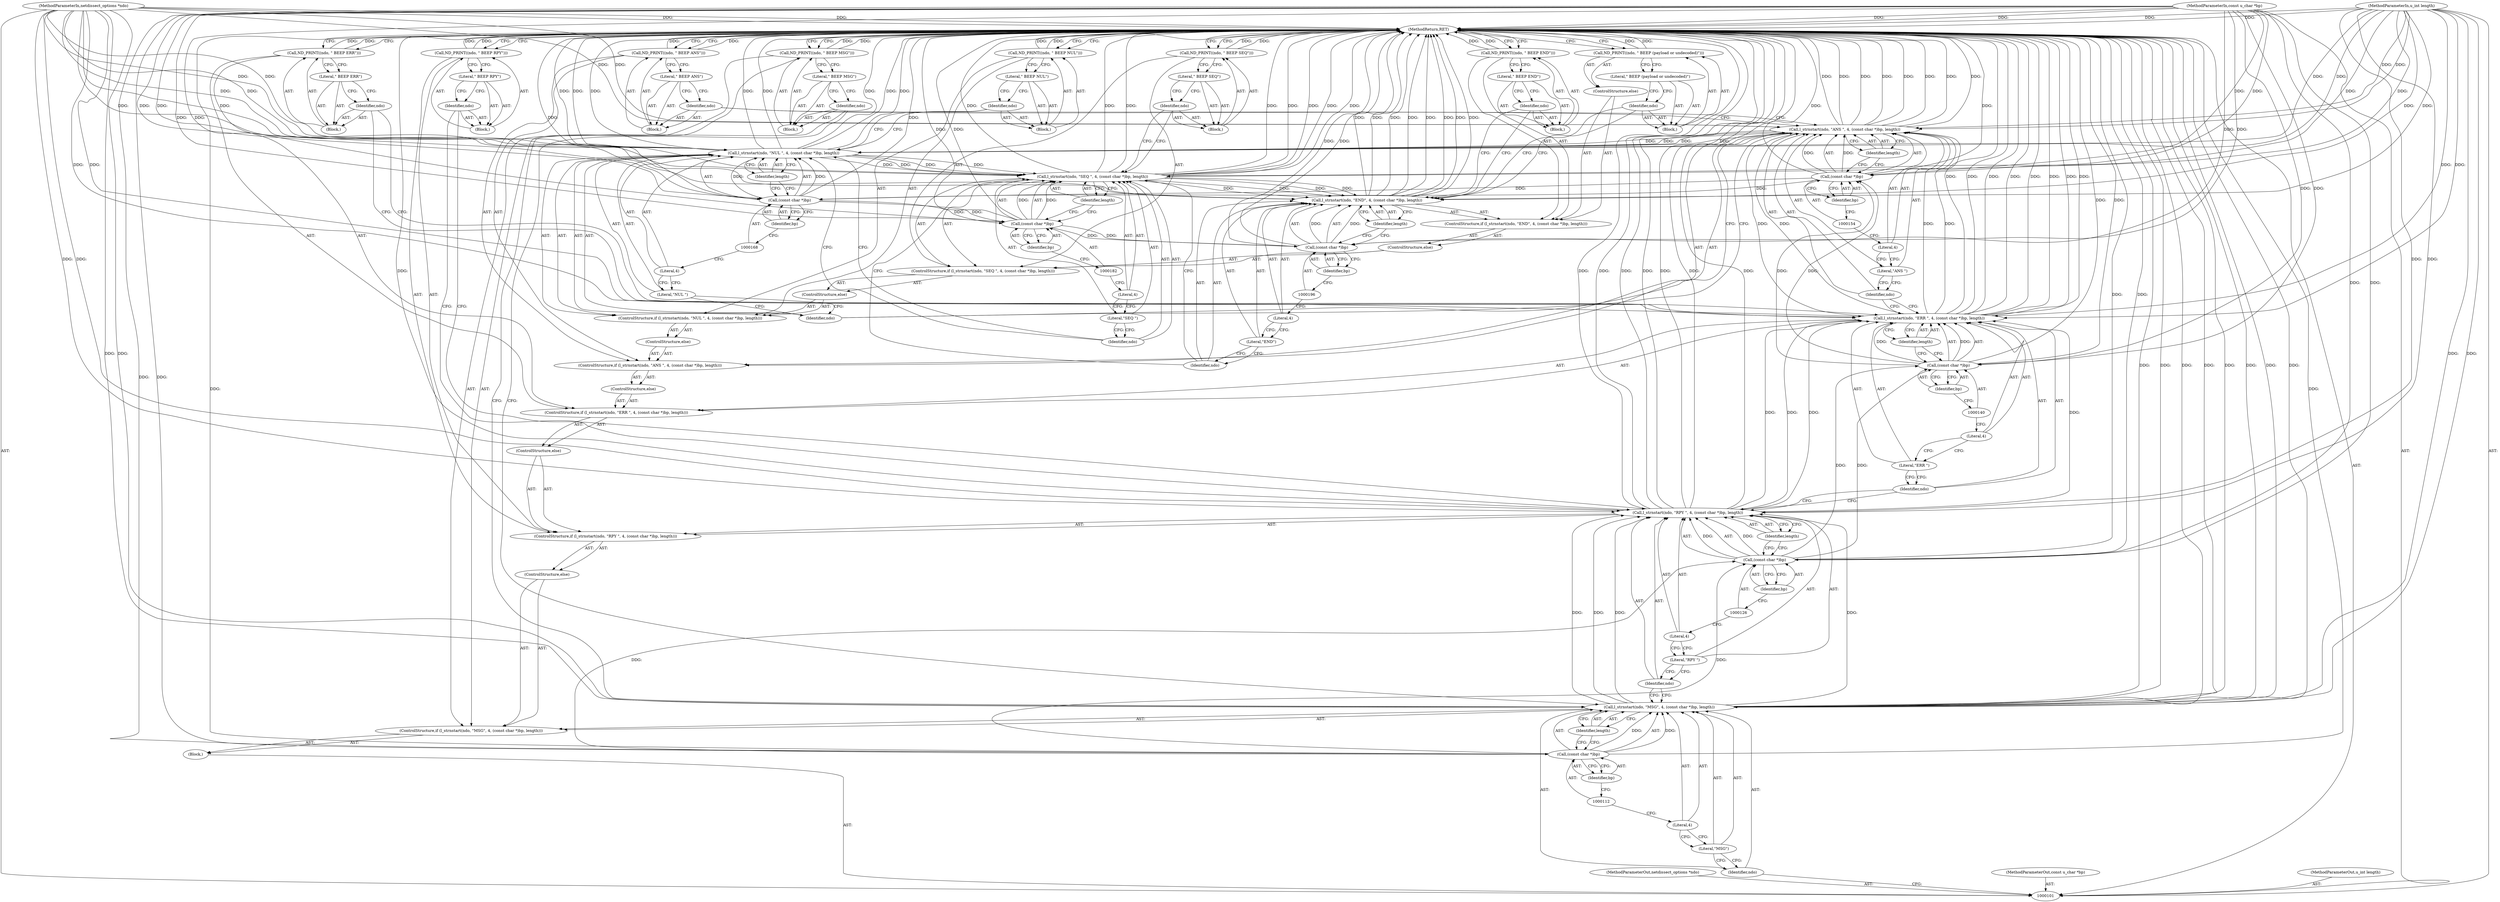digraph "0_tcpdump_877b66b398518d9501513e0860c9f3a8acc70892" {
"1000208" [label="(MethodReturn,RET)"];
"1000102" [label="(MethodParameterIn,netdissect_options *ndo)"];
"1000234" [label="(MethodParameterOut,netdissect_options *ndo)"];
"1000103" [label="(MethodParameterIn,const u_char *bp)"];
"1000235" [label="(MethodParameterOut,const u_char *bp)"];
"1000104" [label="(MethodParameterIn,u_int length)"];
"1000236" [label="(MethodParameterOut,u_int length)"];
"1000147" [label="(ControlStructure,else)"];
"1000149" [label="(Call,l_strnstart(ndo, \"ANS \", 4, (const char *)bp, length))"];
"1000150" [label="(Identifier,ndo)"];
"1000151" [label="(Literal,\"ANS \")"];
"1000152" [label="(Literal,4)"];
"1000153" [label="(Call,(const char *)bp)"];
"1000155" [label="(Identifier,bp)"];
"1000156" [label="(Identifier,length)"];
"1000148" [label="(ControlStructure,if (l_strnstart(ndo, \"ANS \", 4, (const char *)bp, length)))"];
"1000158" [label="(Block,)"];
"1000159" [label="(Identifier,ndo)"];
"1000160" [label="(Literal,\" BEEP ANS\")"];
"1000157" [label="(Call,ND_PRINT((ndo, \" BEEP ANS\")))"];
"1000161" [label="(ControlStructure,else)"];
"1000163" [label="(Call,l_strnstart(ndo, \"NUL \", 4, (const char *)bp, length))"];
"1000164" [label="(Identifier,ndo)"];
"1000165" [label="(Literal,\"NUL \")"];
"1000166" [label="(Literal,4)"];
"1000167" [label="(Call,(const char *)bp)"];
"1000169" [label="(Identifier,bp)"];
"1000170" [label="(Identifier,length)"];
"1000162" [label="(ControlStructure,if (l_strnstart(ndo, \"NUL \", 4, (const char *)bp, length)))"];
"1000172" [label="(Block,)"];
"1000173" [label="(Identifier,ndo)"];
"1000174" [label="(Literal,\" BEEP NUL\")"];
"1000171" [label="(Call,ND_PRINT((ndo, \" BEEP NUL\")))"];
"1000175" [label="(ControlStructure,else)"];
"1000177" [label="(Call,l_strnstart(ndo, \"SEQ \", 4, (const char *)bp, length))"];
"1000178" [label="(Identifier,ndo)"];
"1000179" [label="(Literal,\"SEQ \")"];
"1000180" [label="(Literal,4)"];
"1000181" [label="(Call,(const char *)bp)"];
"1000183" [label="(Identifier,bp)"];
"1000184" [label="(Identifier,length)"];
"1000176" [label="(ControlStructure,if (l_strnstart(ndo, \"SEQ \", 4, (const char *)bp, length)))"];
"1000186" [label="(Block,)"];
"1000187" [label="(Identifier,ndo)"];
"1000188" [label="(Literal,\" BEEP SEQ\")"];
"1000185" [label="(Call,ND_PRINT((ndo, \" BEEP SEQ\")))"];
"1000189" [label="(ControlStructure,else)"];
"1000191" [label="(Call,l_strnstart(ndo, \"END\", 4, (const char *)bp, length))"];
"1000192" [label="(Identifier,ndo)"];
"1000193" [label="(Literal,\"END\")"];
"1000194" [label="(Literal,4)"];
"1000195" [label="(Call,(const char *)bp)"];
"1000197" [label="(Identifier,bp)"];
"1000198" [label="(Identifier,length)"];
"1000190" [label="(ControlStructure,if (l_strnstart(ndo, \"END\", 4, (const char *)bp, length)))"];
"1000200" [label="(Block,)"];
"1000201" [label="(Identifier,ndo)"];
"1000202" [label="(Literal,\" BEEP END\")"];
"1000199" [label="(Call,ND_PRINT((ndo, \" BEEP END\")))"];
"1000203" [label="(ControlStructure,else)"];
"1000205" [label="(Block,)"];
"1000206" [label="(Identifier,ndo)"];
"1000207" [label="(Literal,\" BEEP (payload or undecoded)\")"];
"1000204" [label="(Call,ND_PRINT((ndo, \" BEEP (payload or undecoded)\")))"];
"1000105" [label="(Block,)"];
"1000106" [label="(ControlStructure,if (l_strnstart(ndo, \"MSG\", 4, (const char *)bp, length)))"];
"1000108" [label="(Identifier,ndo)"];
"1000109" [label="(Literal,\"MSG\")"];
"1000110" [label="(Literal,4)"];
"1000111" [label="(Call,(const char *)bp)"];
"1000113" [label="(Identifier,bp)"];
"1000107" [label="(Call,l_strnstart(ndo, \"MSG\", 4, (const char *)bp, length))"];
"1000114" [label="(Identifier,length)"];
"1000116" [label="(Block,)"];
"1000117" [label="(Identifier,ndo)"];
"1000118" [label="(Literal,\" BEEP MSG\")"];
"1000115" [label="(Call,ND_PRINT((ndo, \" BEEP MSG\")))"];
"1000119" [label="(ControlStructure,else)"];
"1000121" [label="(Call,l_strnstart(ndo, \"RPY \", 4, (const char *)bp, length))"];
"1000122" [label="(Identifier,ndo)"];
"1000123" [label="(Literal,\"RPY \")"];
"1000124" [label="(Literal,4)"];
"1000125" [label="(Call,(const char *)bp)"];
"1000127" [label="(Identifier,bp)"];
"1000128" [label="(Identifier,length)"];
"1000120" [label="(ControlStructure,if (l_strnstart(ndo, \"RPY \", 4, (const char *)bp, length)))"];
"1000130" [label="(Block,)"];
"1000131" [label="(Identifier,ndo)"];
"1000132" [label="(Literal,\" BEEP RPY\")"];
"1000129" [label="(Call,ND_PRINT((ndo, \" BEEP RPY\")))"];
"1000133" [label="(ControlStructure,else)"];
"1000135" [label="(Call,l_strnstart(ndo, \"ERR \", 4, (const char *)bp, length))"];
"1000136" [label="(Identifier,ndo)"];
"1000137" [label="(Literal,\"ERR \")"];
"1000138" [label="(Literal,4)"];
"1000139" [label="(Call,(const char *)bp)"];
"1000141" [label="(Identifier,bp)"];
"1000142" [label="(Identifier,length)"];
"1000134" [label="(ControlStructure,if (l_strnstart(ndo, \"ERR \", 4, (const char *)bp, length)))"];
"1000144" [label="(Block,)"];
"1000145" [label="(Identifier,ndo)"];
"1000146" [label="(Literal,\" BEEP ERR\")"];
"1000143" [label="(Call,ND_PRINT((ndo, \" BEEP ERR\")))"];
"1000208" -> "1000101"  [label="AST: "];
"1000208" -> "1000115"  [label="CFG: "];
"1000208" -> "1000129"  [label="CFG: "];
"1000208" -> "1000143"  [label="CFG: "];
"1000208" -> "1000157"  [label="CFG: "];
"1000208" -> "1000171"  [label="CFG: "];
"1000208" -> "1000185"  [label="CFG: "];
"1000208" -> "1000199"  [label="CFG: "];
"1000208" -> "1000204"  [label="CFG: "];
"1000177" -> "1000208"  [label="DDG: "];
"1000177" -> "1000208"  [label="DDG: "];
"1000177" -> "1000208"  [label="DDG: "];
"1000177" -> "1000208"  [label="DDG: "];
"1000163" -> "1000208"  [label="DDG: "];
"1000163" -> "1000208"  [label="DDG: "];
"1000163" -> "1000208"  [label="DDG: "];
"1000163" -> "1000208"  [label="DDG: "];
"1000135" -> "1000208"  [label="DDG: "];
"1000135" -> "1000208"  [label="DDG: "];
"1000135" -> "1000208"  [label="DDG: "];
"1000135" -> "1000208"  [label="DDG: "];
"1000121" -> "1000208"  [label="DDG: "];
"1000121" -> "1000208"  [label="DDG: "];
"1000121" -> "1000208"  [label="DDG: "];
"1000121" -> "1000208"  [label="DDG: "];
"1000107" -> "1000208"  [label="DDG: "];
"1000107" -> "1000208"  [label="DDG: "];
"1000107" -> "1000208"  [label="DDG: "];
"1000107" -> "1000208"  [label="DDG: "];
"1000185" -> "1000208"  [label="DDG: "];
"1000167" -> "1000208"  [label="DDG: "];
"1000157" -> "1000208"  [label="DDG: "];
"1000104" -> "1000208"  [label="DDG: "];
"1000149" -> "1000208"  [label="DDG: "];
"1000149" -> "1000208"  [label="DDG: "];
"1000149" -> "1000208"  [label="DDG: "];
"1000149" -> "1000208"  [label="DDG: "];
"1000102" -> "1000208"  [label="DDG: "];
"1000139" -> "1000208"  [label="DDG: "];
"1000191" -> "1000208"  [label="DDG: "];
"1000191" -> "1000208"  [label="DDG: "];
"1000191" -> "1000208"  [label="DDG: "];
"1000191" -> "1000208"  [label="DDG: "];
"1000129" -> "1000208"  [label="DDG: "];
"1000153" -> "1000208"  [label="DDG: "];
"1000103" -> "1000208"  [label="DDG: "];
"1000115" -> "1000208"  [label="DDG: "];
"1000125" -> "1000208"  [label="DDG: "];
"1000195" -> "1000208"  [label="DDG: "];
"1000199" -> "1000208"  [label="DDG: "];
"1000111" -> "1000208"  [label="DDG: "];
"1000143" -> "1000208"  [label="DDG: "];
"1000171" -> "1000208"  [label="DDG: "];
"1000181" -> "1000208"  [label="DDG: "];
"1000204" -> "1000208"  [label="DDG: "];
"1000102" -> "1000101"  [label="AST: "];
"1000102" -> "1000208"  [label="DDG: "];
"1000102" -> "1000107"  [label="DDG: "];
"1000102" -> "1000121"  [label="DDG: "];
"1000102" -> "1000135"  [label="DDG: "];
"1000102" -> "1000149"  [label="DDG: "];
"1000102" -> "1000163"  [label="DDG: "];
"1000102" -> "1000177"  [label="DDG: "];
"1000102" -> "1000191"  [label="DDG: "];
"1000234" -> "1000101"  [label="AST: "];
"1000103" -> "1000101"  [label="AST: "];
"1000103" -> "1000208"  [label="DDG: "];
"1000103" -> "1000111"  [label="DDG: "];
"1000103" -> "1000125"  [label="DDG: "];
"1000103" -> "1000139"  [label="DDG: "];
"1000103" -> "1000153"  [label="DDG: "];
"1000103" -> "1000167"  [label="DDG: "];
"1000103" -> "1000181"  [label="DDG: "];
"1000103" -> "1000195"  [label="DDG: "];
"1000235" -> "1000101"  [label="AST: "];
"1000104" -> "1000101"  [label="AST: "];
"1000104" -> "1000208"  [label="DDG: "];
"1000104" -> "1000107"  [label="DDG: "];
"1000104" -> "1000121"  [label="DDG: "];
"1000104" -> "1000135"  [label="DDG: "];
"1000104" -> "1000149"  [label="DDG: "];
"1000104" -> "1000163"  [label="DDG: "];
"1000104" -> "1000177"  [label="DDG: "];
"1000104" -> "1000191"  [label="DDG: "];
"1000236" -> "1000101"  [label="AST: "];
"1000147" -> "1000134"  [label="AST: "];
"1000148" -> "1000147"  [label="AST: "];
"1000149" -> "1000148"  [label="AST: "];
"1000149" -> "1000156"  [label="CFG: "];
"1000150" -> "1000149"  [label="AST: "];
"1000151" -> "1000149"  [label="AST: "];
"1000152" -> "1000149"  [label="AST: "];
"1000153" -> "1000149"  [label="AST: "];
"1000156" -> "1000149"  [label="AST: "];
"1000159" -> "1000149"  [label="CFG: "];
"1000164" -> "1000149"  [label="CFG: "];
"1000149" -> "1000208"  [label="DDG: "];
"1000149" -> "1000208"  [label="DDG: "];
"1000149" -> "1000208"  [label="DDG: "];
"1000149" -> "1000208"  [label="DDG: "];
"1000135" -> "1000149"  [label="DDG: "];
"1000135" -> "1000149"  [label="DDG: "];
"1000102" -> "1000149"  [label="DDG: "];
"1000153" -> "1000149"  [label="DDG: "];
"1000104" -> "1000149"  [label="DDG: "];
"1000149" -> "1000163"  [label="DDG: "];
"1000149" -> "1000163"  [label="DDG: "];
"1000150" -> "1000149"  [label="AST: "];
"1000150" -> "1000135"  [label="CFG: "];
"1000151" -> "1000150"  [label="CFG: "];
"1000151" -> "1000149"  [label="AST: "];
"1000151" -> "1000150"  [label="CFG: "];
"1000152" -> "1000151"  [label="CFG: "];
"1000152" -> "1000149"  [label="AST: "];
"1000152" -> "1000151"  [label="CFG: "];
"1000154" -> "1000152"  [label="CFG: "];
"1000153" -> "1000149"  [label="AST: "];
"1000153" -> "1000155"  [label="CFG: "];
"1000154" -> "1000153"  [label="AST: "];
"1000155" -> "1000153"  [label="AST: "];
"1000156" -> "1000153"  [label="CFG: "];
"1000153" -> "1000208"  [label="DDG: "];
"1000153" -> "1000149"  [label="DDG: "];
"1000139" -> "1000153"  [label="DDG: "];
"1000103" -> "1000153"  [label="DDG: "];
"1000153" -> "1000167"  [label="DDG: "];
"1000155" -> "1000153"  [label="AST: "];
"1000155" -> "1000154"  [label="CFG: "];
"1000153" -> "1000155"  [label="CFG: "];
"1000156" -> "1000149"  [label="AST: "];
"1000156" -> "1000153"  [label="CFG: "];
"1000149" -> "1000156"  [label="CFG: "];
"1000148" -> "1000147"  [label="AST: "];
"1000149" -> "1000148"  [label="AST: "];
"1000157" -> "1000148"  [label="AST: "];
"1000161" -> "1000148"  [label="AST: "];
"1000158" -> "1000157"  [label="AST: "];
"1000159" -> "1000158"  [label="AST: "];
"1000160" -> "1000158"  [label="AST: "];
"1000159" -> "1000158"  [label="AST: "];
"1000159" -> "1000149"  [label="CFG: "];
"1000160" -> "1000159"  [label="CFG: "];
"1000160" -> "1000158"  [label="AST: "];
"1000160" -> "1000159"  [label="CFG: "];
"1000157" -> "1000160"  [label="CFG: "];
"1000157" -> "1000148"  [label="AST: "];
"1000157" -> "1000160"  [label="CFG: "];
"1000158" -> "1000157"  [label="AST: "];
"1000208" -> "1000157"  [label="CFG: "];
"1000157" -> "1000208"  [label="DDG: "];
"1000161" -> "1000148"  [label="AST: "];
"1000162" -> "1000161"  [label="AST: "];
"1000163" -> "1000162"  [label="AST: "];
"1000163" -> "1000170"  [label="CFG: "];
"1000164" -> "1000163"  [label="AST: "];
"1000165" -> "1000163"  [label="AST: "];
"1000166" -> "1000163"  [label="AST: "];
"1000167" -> "1000163"  [label="AST: "];
"1000170" -> "1000163"  [label="AST: "];
"1000173" -> "1000163"  [label="CFG: "];
"1000178" -> "1000163"  [label="CFG: "];
"1000163" -> "1000208"  [label="DDG: "];
"1000163" -> "1000208"  [label="DDG: "];
"1000163" -> "1000208"  [label="DDG: "];
"1000163" -> "1000208"  [label="DDG: "];
"1000149" -> "1000163"  [label="DDG: "];
"1000149" -> "1000163"  [label="DDG: "];
"1000102" -> "1000163"  [label="DDG: "];
"1000167" -> "1000163"  [label="DDG: "];
"1000104" -> "1000163"  [label="DDG: "];
"1000163" -> "1000177"  [label="DDG: "];
"1000163" -> "1000177"  [label="DDG: "];
"1000164" -> "1000163"  [label="AST: "];
"1000164" -> "1000149"  [label="CFG: "];
"1000165" -> "1000164"  [label="CFG: "];
"1000165" -> "1000163"  [label="AST: "];
"1000165" -> "1000164"  [label="CFG: "];
"1000166" -> "1000165"  [label="CFG: "];
"1000166" -> "1000163"  [label="AST: "];
"1000166" -> "1000165"  [label="CFG: "];
"1000168" -> "1000166"  [label="CFG: "];
"1000167" -> "1000163"  [label="AST: "];
"1000167" -> "1000169"  [label="CFG: "];
"1000168" -> "1000167"  [label="AST: "];
"1000169" -> "1000167"  [label="AST: "];
"1000170" -> "1000167"  [label="CFG: "];
"1000167" -> "1000208"  [label="DDG: "];
"1000167" -> "1000163"  [label="DDG: "];
"1000153" -> "1000167"  [label="DDG: "];
"1000103" -> "1000167"  [label="DDG: "];
"1000167" -> "1000181"  [label="DDG: "];
"1000169" -> "1000167"  [label="AST: "];
"1000169" -> "1000168"  [label="CFG: "];
"1000167" -> "1000169"  [label="CFG: "];
"1000170" -> "1000163"  [label="AST: "];
"1000170" -> "1000167"  [label="CFG: "];
"1000163" -> "1000170"  [label="CFG: "];
"1000162" -> "1000161"  [label="AST: "];
"1000163" -> "1000162"  [label="AST: "];
"1000171" -> "1000162"  [label="AST: "];
"1000175" -> "1000162"  [label="AST: "];
"1000172" -> "1000171"  [label="AST: "];
"1000173" -> "1000172"  [label="AST: "];
"1000174" -> "1000172"  [label="AST: "];
"1000173" -> "1000172"  [label="AST: "];
"1000173" -> "1000163"  [label="CFG: "];
"1000174" -> "1000173"  [label="CFG: "];
"1000174" -> "1000172"  [label="AST: "];
"1000174" -> "1000173"  [label="CFG: "];
"1000171" -> "1000174"  [label="CFG: "];
"1000171" -> "1000162"  [label="AST: "];
"1000171" -> "1000174"  [label="CFG: "];
"1000172" -> "1000171"  [label="AST: "];
"1000208" -> "1000171"  [label="CFG: "];
"1000171" -> "1000208"  [label="DDG: "];
"1000175" -> "1000162"  [label="AST: "];
"1000176" -> "1000175"  [label="AST: "];
"1000177" -> "1000176"  [label="AST: "];
"1000177" -> "1000184"  [label="CFG: "];
"1000178" -> "1000177"  [label="AST: "];
"1000179" -> "1000177"  [label="AST: "];
"1000180" -> "1000177"  [label="AST: "];
"1000181" -> "1000177"  [label="AST: "];
"1000184" -> "1000177"  [label="AST: "];
"1000187" -> "1000177"  [label="CFG: "];
"1000192" -> "1000177"  [label="CFG: "];
"1000177" -> "1000208"  [label="DDG: "];
"1000177" -> "1000208"  [label="DDG: "];
"1000177" -> "1000208"  [label="DDG: "];
"1000177" -> "1000208"  [label="DDG: "];
"1000163" -> "1000177"  [label="DDG: "];
"1000163" -> "1000177"  [label="DDG: "];
"1000102" -> "1000177"  [label="DDG: "];
"1000181" -> "1000177"  [label="DDG: "];
"1000104" -> "1000177"  [label="DDG: "];
"1000177" -> "1000191"  [label="DDG: "];
"1000177" -> "1000191"  [label="DDG: "];
"1000178" -> "1000177"  [label="AST: "];
"1000178" -> "1000163"  [label="CFG: "];
"1000179" -> "1000178"  [label="CFG: "];
"1000179" -> "1000177"  [label="AST: "];
"1000179" -> "1000178"  [label="CFG: "];
"1000180" -> "1000179"  [label="CFG: "];
"1000180" -> "1000177"  [label="AST: "];
"1000180" -> "1000179"  [label="CFG: "];
"1000182" -> "1000180"  [label="CFG: "];
"1000181" -> "1000177"  [label="AST: "];
"1000181" -> "1000183"  [label="CFG: "];
"1000182" -> "1000181"  [label="AST: "];
"1000183" -> "1000181"  [label="AST: "];
"1000184" -> "1000181"  [label="CFG: "];
"1000181" -> "1000208"  [label="DDG: "];
"1000181" -> "1000177"  [label="DDG: "];
"1000167" -> "1000181"  [label="DDG: "];
"1000103" -> "1000181"  [label="DDG: "];
"1000181" -> "1000195"  [label="DDG: "];
"1000183" -> "1000181"  [label="AST: "];
"1000183" -> "1000182"  [label="CFG: "];
"1000181" -> "1000183"  [label="CFG: "];
"1000184" -> "1000177"  [label="AST: "];
"1000184" -> "1000181"  [label="CFG: "];
"1000177" -> "1000184"  [label="CFG: "];
"1000176" -> "1000175"  [label="AST: "];
"1000177" -> "1000176"  [label="AST: "];
"1000185" -> "1000176"  [label="AST: "];
"1000189" -> "1000176"  [label="AST: "];
"1000186" -> "1000185"  [label="AST: "];
"1000187" -> "1000186"  [label="AST: "];
"1000188" -> "1000186"  [label="AST: "];
"1000187" -> "1000186"  [label="AST: "];
"1000187" -> "1000177"  [label="CFG: "];
"1000188" -> "1000187"  [label="CFG: "];
"1000188" -> "1000186"  [label="AST: "];
"1000188" -> "1000187"  [label="CFG: "];
"1000185" -> "1000188"  [label="CFG: "];
"1000185" -> "1000176"  [label="AST: "];
"1000185" -> "1000188"  [label="CFG: "];
"1000186" -> "1000185"  [label="AST: "];
"1000208" -> "1000185"  [label="CFG: "];
"1000185" -> "1000208"  [label="DDG: "];
"1000189" -> "1000176"  [label="AST: "];
"1000190" -> "1000189"  [label="AST: "];
"1000191" -> "1000190"  [label="AST: "];
"1000191" -> "1000198"  [label="CFG: "];
"1000192" -> "1000191"  [label="AST: "];
"1000193" -> "1000191"  [label="AST: "];
"1000194" -> "1000191"  [label="AST: "];
"1000195" -> "1000191"  [label="AST: "];
"1000198" -> "1000191"  [label="AST: "];
"1000201" -> "1000191"  [label="CFG: "];
"1000206" -> "1000191"  [label="CFG: "];
"1000191" -> "1000208"  [label="DDG: "];
"1000191" -> "1000208"  [label="DDG: "];
"1000191" -> "1000208"  [label="DDG: "];
"1000191" -> "1000208"  [label="DDG: "];
"1000177" -> "1000191"  [label="DDG: "];
"1000177" -> "1000191"  [label="DDG: "];
"1000102" -> "1000191"  [label="DDG: "];
"1000195" -> "1000191"  [label="DDG: "];
"1000104" -> "1000191"  [label="DDG: "];
"1000192" -> "1000191"  [label="AST: "];
"1000192" -> "1000177"  [label="CFG: "];
"1000193" -> "1000192"  [label="CFG: "];
"1000193" -> "1000191"  [label="AST: "];
"1000193" -> "1000192"  [label="CFG: "];
"1000194" -> "1000193"  [label="CFG: "];
"1000194" -> "1000191"  [label="AST: "];
"1000194" -> "1000193"  [label="CFG: "];
"1000196" -> "1000194"  [label="CFG: "];
"1000195" -> "1000191"  [label="AST: "];
"1000195" -> "1000197"  [label="CFG: "];
"1000196" -> "1000195"  [label="AST: "];
"1000197" -> "1000195"  [label="AST: "];
"1000198" -> "1000195"  [label="CFG: "];
"1000195" -> "1000208"  [label="DDG: "];
"1000195" -> "1000191"  [label="DDG: "];
"1000181" -> "1000195"  [label="DDG: "];
"1000103" -> "1000195"  [label="DDG: "];
"1000197" -> "1000195"  [label="AST: "];
"1000197" -> "1000196"  [label="CFG: "];
"1000195" -> "1000197"  [label="CFG: "];
"1000198" -> "1000191"  [label="AST: "];
"1000198" -> "1000195"  [label="CFG: "];
"1000191" -> "1000198"  [label="CFG: "];
"1000190" -> "1000189"  [label="AST: "];
"1000191" -> "1000190"  [label="AST: "];
"1000199" -> "1000190"  [label="AST: "];
"1000203" -> "1000190"  [label="AST: "];
"1000200" -> "1000199"  [label="AST: "];
"1000201" -> "1000200"  [label="AST: "];
"1000202" -> "1000200"  [label="AST: "];
"1000201" -> "1000200"  [label="AST: "];
"1000201" -> "1000191"  [label="CFG: "];
"1000202" -> "1000201"  [label="CFG: "];
"1000202" -> "1000200"  [label="AST: "];
"1000202" -> "1000201"  [label="CFG: "];
"1000199" -> "1000202"  [label="CFG: "];
"1000199" -> "1000190"  [label="AST: "];
"1000199" -> "1000202"  [label="CFG: "];
"1000200" -> "1000199"  [label="AST: "];
"1000208" -> "1000199"  [label="CFG: "];
"1000199" -> "1000208"  [label="DDG: "];
"1000203" -> "1000190"  [label="AST: "];
"1000204" -> "1000203"  [label="AST: "];
"1000205" -> "1000204"  [label="AST: "];
"1000206" -> "1000205"  [label="AST: "];
"1000207" -> "1000205"  [label="AST: "];
"1000206" -> "1000205"  [label="AST: "];
"1000206" -> "1000191"  [label="CFG: "];
"1000207" -> "1000206"  [label="CFG: "];
"1000207" -> "1000205"  [label="AST: "];
"1000207" -> "1000206"  [label="CFG: "];
"1000204" -> "1000207"  [label="CFG: "];
"1000204" -> "1000203"  [label="AST: "];
"1000204" -> "1000207"  [label="CFG: "];
"1000205" -> "1000204"  [label="AST: "];
"1000208" -> "1000204"  [label="CFG: "];
"1000204" -> "1000208"  [label="DDG: "];
"1000105" -> "1000101"  [label="AST: "];
"1000106" -> "1000105"  [label="AST: "];
"1000106" -> "1000105"  [label="AST: "];
"1000107" -> "1000106"  [label="AST: "];
"1000115" -> "1000106"  [label="AST: "];
"1000119" -> "1000106"  [label="AST: "];
"1000108" -> "1000107"  [label="AST: "];
"1000108" -> "1000101"  [label="CFG: "];
"1000109" -> "1000108"  [label="CFG: "];
"1000109" -> "1000107"  [label="AST: "];
"1000109" -> "1000108"  [label="CFG: "];
"1000110" -> "1000109"  [label="CFG: "];
"1000110" -> "1000107"  [label="AST: "];
"1000110" -> "1000109"  [label="CFG: "];
"1000112" -> "1000110"  [label="CFG: "];
"1000111" -> "1000107"  [label="AST: "];
"1000111" -> "1000113"  [label="CFG: "];
"1000112" -> "1000111"  [label="AST: "];
"1000113" -> "1000111"  [label="AST: "];
"1000114" -> "1000111"  [label="CFG: "];
"1000111" -> "1000208"  [label="DDG: "];
"1000111" -> "1000107"  [label="DDG: "];
"1000103" -> "1000111"  [label="DDG: "];
"1000111" -> "1000125"  [label="DDG: "];
"1000113" -> "1000111"  [label="AST: "];
"1000113" -> "1000112"  [label="CFG: "];
"1000111" -> "1000113"  [label="CFG: "];
"1000107" -> "1000106"  [label="AST: "];
"1000107" -> "1000114"  [label="CFG: "];
"1000108" -> "1000107"  [label="AST: "];
"1000109" -> "1000107"  [label="AST: "];
"1000110" -> "1000107"  [label="AST: "];
"1000111" -> "1000107"  [label="AST: "];
"1000114" -> "1000107"  [label="AST: "];
"1000117" -> "1000107"  [label="CFG: "];
"1000122" -> "1000107"  [label="CFG: "];
"1000107" -> "1000208"  [label="DDG: "];
"1000107" -> "1000208"  [label="DDG: "];
"1000107" -> "1000208"  [label="DDG: "];
"1000107" -> "1000208"  [label="DDG: "];
"1000102" -> "1000107"  [label="DDG: "];
"1000111" -> "1000107"  [label="DDG: "];
"1000104" -> "1000107"  [label="DDG: "];
"1000107" -> "1000121"  [label="DDG: "];
"1000107" -> "1000121"  [label="DDG: "];
"1000114" -> "1000107"  [label="AST: "];
"1000114" -> "1000111"  [label="CFG: "];
"1000107" -> "1000114"  [label="CFG: "];
"1000116" -> "1000115"  [label="AST: "];
"1000117" -> "1000116"  [label="AST: "];
"1000118" -> "1000116"  [label="AST: "];
"1000117" -> "1000116"  [label="AST: "];
"1000117" -> "1000107"  [label="CFG: "];
"1000118" -> "1000117"  [label="CFG: "];
"1000118" -> "1000116"  [label="AST: "];
"1000118" -> "1000117"  [label="CFG: "];
"1000115" -> "1000118"  [label="CFG: "];
"1000115" -> "1000106"  [label="AST: "];
"1000115" -> "1000118"  [label="CFG: "];
"1000116" -> "1000115"  [label="AST: "];
"1000208" -> "1000115"  [label="CFG: "];
"1000115" -> "1000208"  [label="DDG: "];
"1000119" -> "1000106"  [label="AST: "];
"1000120" -> "1000119"  [label="AST: "];
"1000121" -> "1000120"  [label="AST: "];
"1000121" -> "1000128"  [label="CFG: "];
"1000122" -> "1000121"  [label="AST: "];
"1000123" -> "1000121"  [label="AST: "];
"1000124" -> "1000121"  [label="AST: "];
"1000125" -> "1000121"  [label="AST: "];
"1000128" -> "1000121"  [label="AST: "];
"1000131" -> "1000121"  [label="CFG: "];
"1000136" -> "1000121"  [label="CFG: "];
"1000121" -> "1000208"  [label="DDG: "];
"1000121" -> "1000208"  [label="DDG: "];
"1000121" -> "1000208"  [label="DDG: "];
"1000121" -> "1000208"  [label="DDG: "];
"1000107" -> "1000121"  [label="DDG: "];
"1000107" -> "1000121"  [label="DDG: "];
"1000102" -> "1000121"  [label="DDG: "];
"1000125" -> "1000121"  [label="DDG: "];
"1000104" -> "1000121"  [label="DDG: "];
"1000121" -> "1000135"  [label="DDG: "];
"1000121" -> "1000135"  [label="DDG: "];
"1000122" -> "1000121"  [label="AST: "];
"1000122" -> "1000107"  [label="CFG: "];
"1000123" -> "1000122"  [label="CFG: "];
"1000123" -> "1000121"  [label="AST: "];
"1000123" -> "1000122"  [label="CFG: "];
"1000124" -> "1000123"  [label="CFG: "];
"1000124" -> "1000121"  [label="AST: "];
"1000124" -> "1000123"  [label="CFG: "];
"1000126" -> "1000124"  [label="CFG: "];
"1000125" -> "1000121"  [label="AST: "];
"1000125" -> "1000127"  [label="CFG: "];
"1000126" -> "1000125"  [label="AST: "];
"1000127" -> "1000125"  [label="AST: "];
"1000128" -> "1000125"  [label="CFG: "];
"1000125" -> "1000208"  [label="DDG: "];
"1000125" -> "1000121"  [label="DDG: "];
"1000111" -> "1000125"  [label="DDG: "];
"1000103" -> "1000125"  [label="DDG: "];
"1000125" -> "1000139"  [label="DDG: "];
"1000127" -> "1000125"  [label="AST: "];
"1000127" -> "1000126"  [label="CFG: "];
"1000125" -> "1000127"  [label="CFG: "];
"1000128" -> "1000121"  [label="AST: "];
"1000128" -> "1000125"  [label="CFG: "];
"1000121" -> "1000128"  [label="CFG: "];
"1000120" -> "1000119"  [label="AST: "];
"1000121" -> "1000120"  [label="AST: "];
"1000129" -> "1000120"  [label="AST: "];
"1000133" -> "1000120"  [label="AST: "];
"1000130" -> "1000129"  [label="AST: "];
"1000131" -> "1000130"  [label="AST: "];
"1000132" -> "1000130"  [label="AST: "];
"1000131" -> "1000130"  [label="AST: "];
"1000131" -> "1000121"  [label="CFG: "];
"1000132" -> "1000131"  [label="CFG: "];
"1000132" -> "1000130"  [label="AST: "];
"1000132" -> "1000131"  [label="CFG: "];
"1000129" -> "1000132"  [label="CFG: "];
"1000129" -> "1000120"  [label="AST: "];
"1000129" -> "1000132"  [label="CFG: "];
"1000130" -> "1000129"  [label="AST: "];
"1000208" -> "1000129"  [label="CFG: "];
"1000129" -> "1000208"  [label="DDG: "];
"1000133" -> "1000120"  [label="AST: "];
"1000134" -> "1000133"  [label="AST: "];
"1000135" -> "1000134"  [label="AST: "];
"1000135" -> "1000142"  [label="CFG: "];
"1000136" -> "1000135"  [label="AST: "];
"1000137" -> "1000135"  [label="AST: "];
"1000138" -> "1000135"  [label="AST: "];
"1000139" -> "1000135"  [label="AST: "];
"1000142" -> "1000135"  [label="AST: "];
"1000145" -> "1000135"  [label="CFG: "];
"1000150" -> "1000135"  [label="CFG: "];
"1000135" -> "1000208"  [label="DDG: "];
"1000135" -> "1000208"  [label="DDG: "];
"1000135" -> "1000208"  [label="DDG: "];
"1000135" -> "1000208"  [label="DDG: "];
"1000121" -> "1000135"  [label="DDG: "];
"1000121" -> "1000135"  [label="DDG: "];
"1000102" -> "1000135"  [label="DDG: "];
"1000139" -> "1000135"  [label="DDG: "];
"1000104" -> "1000135"  [label="DDG: "];
"1000135" -> "1000149"  [label="DDG: "];
"1000135" -> "1000149"  [label="DDG: "];
"1000136" -> "1000135"  [label="AST: "];
"1000136" -> "1000121"  [label="CFG: "];
"1000137" -> "1000136"  [label="CFG: "];
"1000137" -> "1000135"  [label="AST: "];
"1000137" -> "1000136"  [label="CFG: "];
"1000138" -> "1000137"  [label="CFG: "];
"1000138" -> "1000135"  [label="AST: "];
"1000138" -> "1000137"  [label="CFG: "];
"1000140" -> "1000138"  [label="CFG: "];
"1000139" -> "1000135"  [label="AST: "];
"1000139" -> "1000141"  [label="CFG: "];
"1000140" -> "1000139"  [label="AST: "];
"1000141" -> "1000139"  [label="AST: "];
"1000142" -> "1000139"  [label="CFG: "];
"1000139" -> "1000208"  [label="DDG: "];
"1000139" -> "1000135"  [label="DDG: "];
"1000125" -> "1000139"  [label="DDG: "];
"1000103" -> "1000139"  [label="DDG: "];
"1000139" -> "1000153"  [label="DDG: "];
"1000141" -> "1000139"  [label="AST: "];
"1000141" -> "1000140"  [label="CFG: "];
"1000139" -> "1000141"  [label="CFG: "];
"1000142" -> "1000135"  [label="AST: "];
"1000142" -> "1000139"  [label="CFG: "];
"1000135" -> "1000142"  [label="CFG: "];
"1000134" -> "1000133"  [label="AST: "];
"1000135" -> "1000134"  [label="AST: "];
"1000143" -> "1000134"  [label="AST: "];
"1000147" -> "1000134"  [label="AST: "];
"1000144" -> "1000143"  [label="AST: "];
"1000145" -> "1000144"  [label="AST: "];
"1000146" -> "1000144"  [label="AST: "];
"1000145" -> "1000144"  [label="AST: "];
"1000145" -> "1000135"  [label="CFG: "];
"1000146" -> "1000145"  [label="CFG: "];
"1000146" -> "1000144"  [label="AST: "];
"1000146" -> "1000145"  [label="CFG: "];
"1000143" -> "1000146"  [label="CFG: "];
"1000143" -> "1000134"  [label="AST: "];
"1000143" -> "1000146"  [label="CFG: "];
"1000144" -> "1000143"  [label="AST: "];
"1000208" -> "1000143"  [label="CFG: "];
"1000143" -> "1000208"  [label="DDG: "];
}
